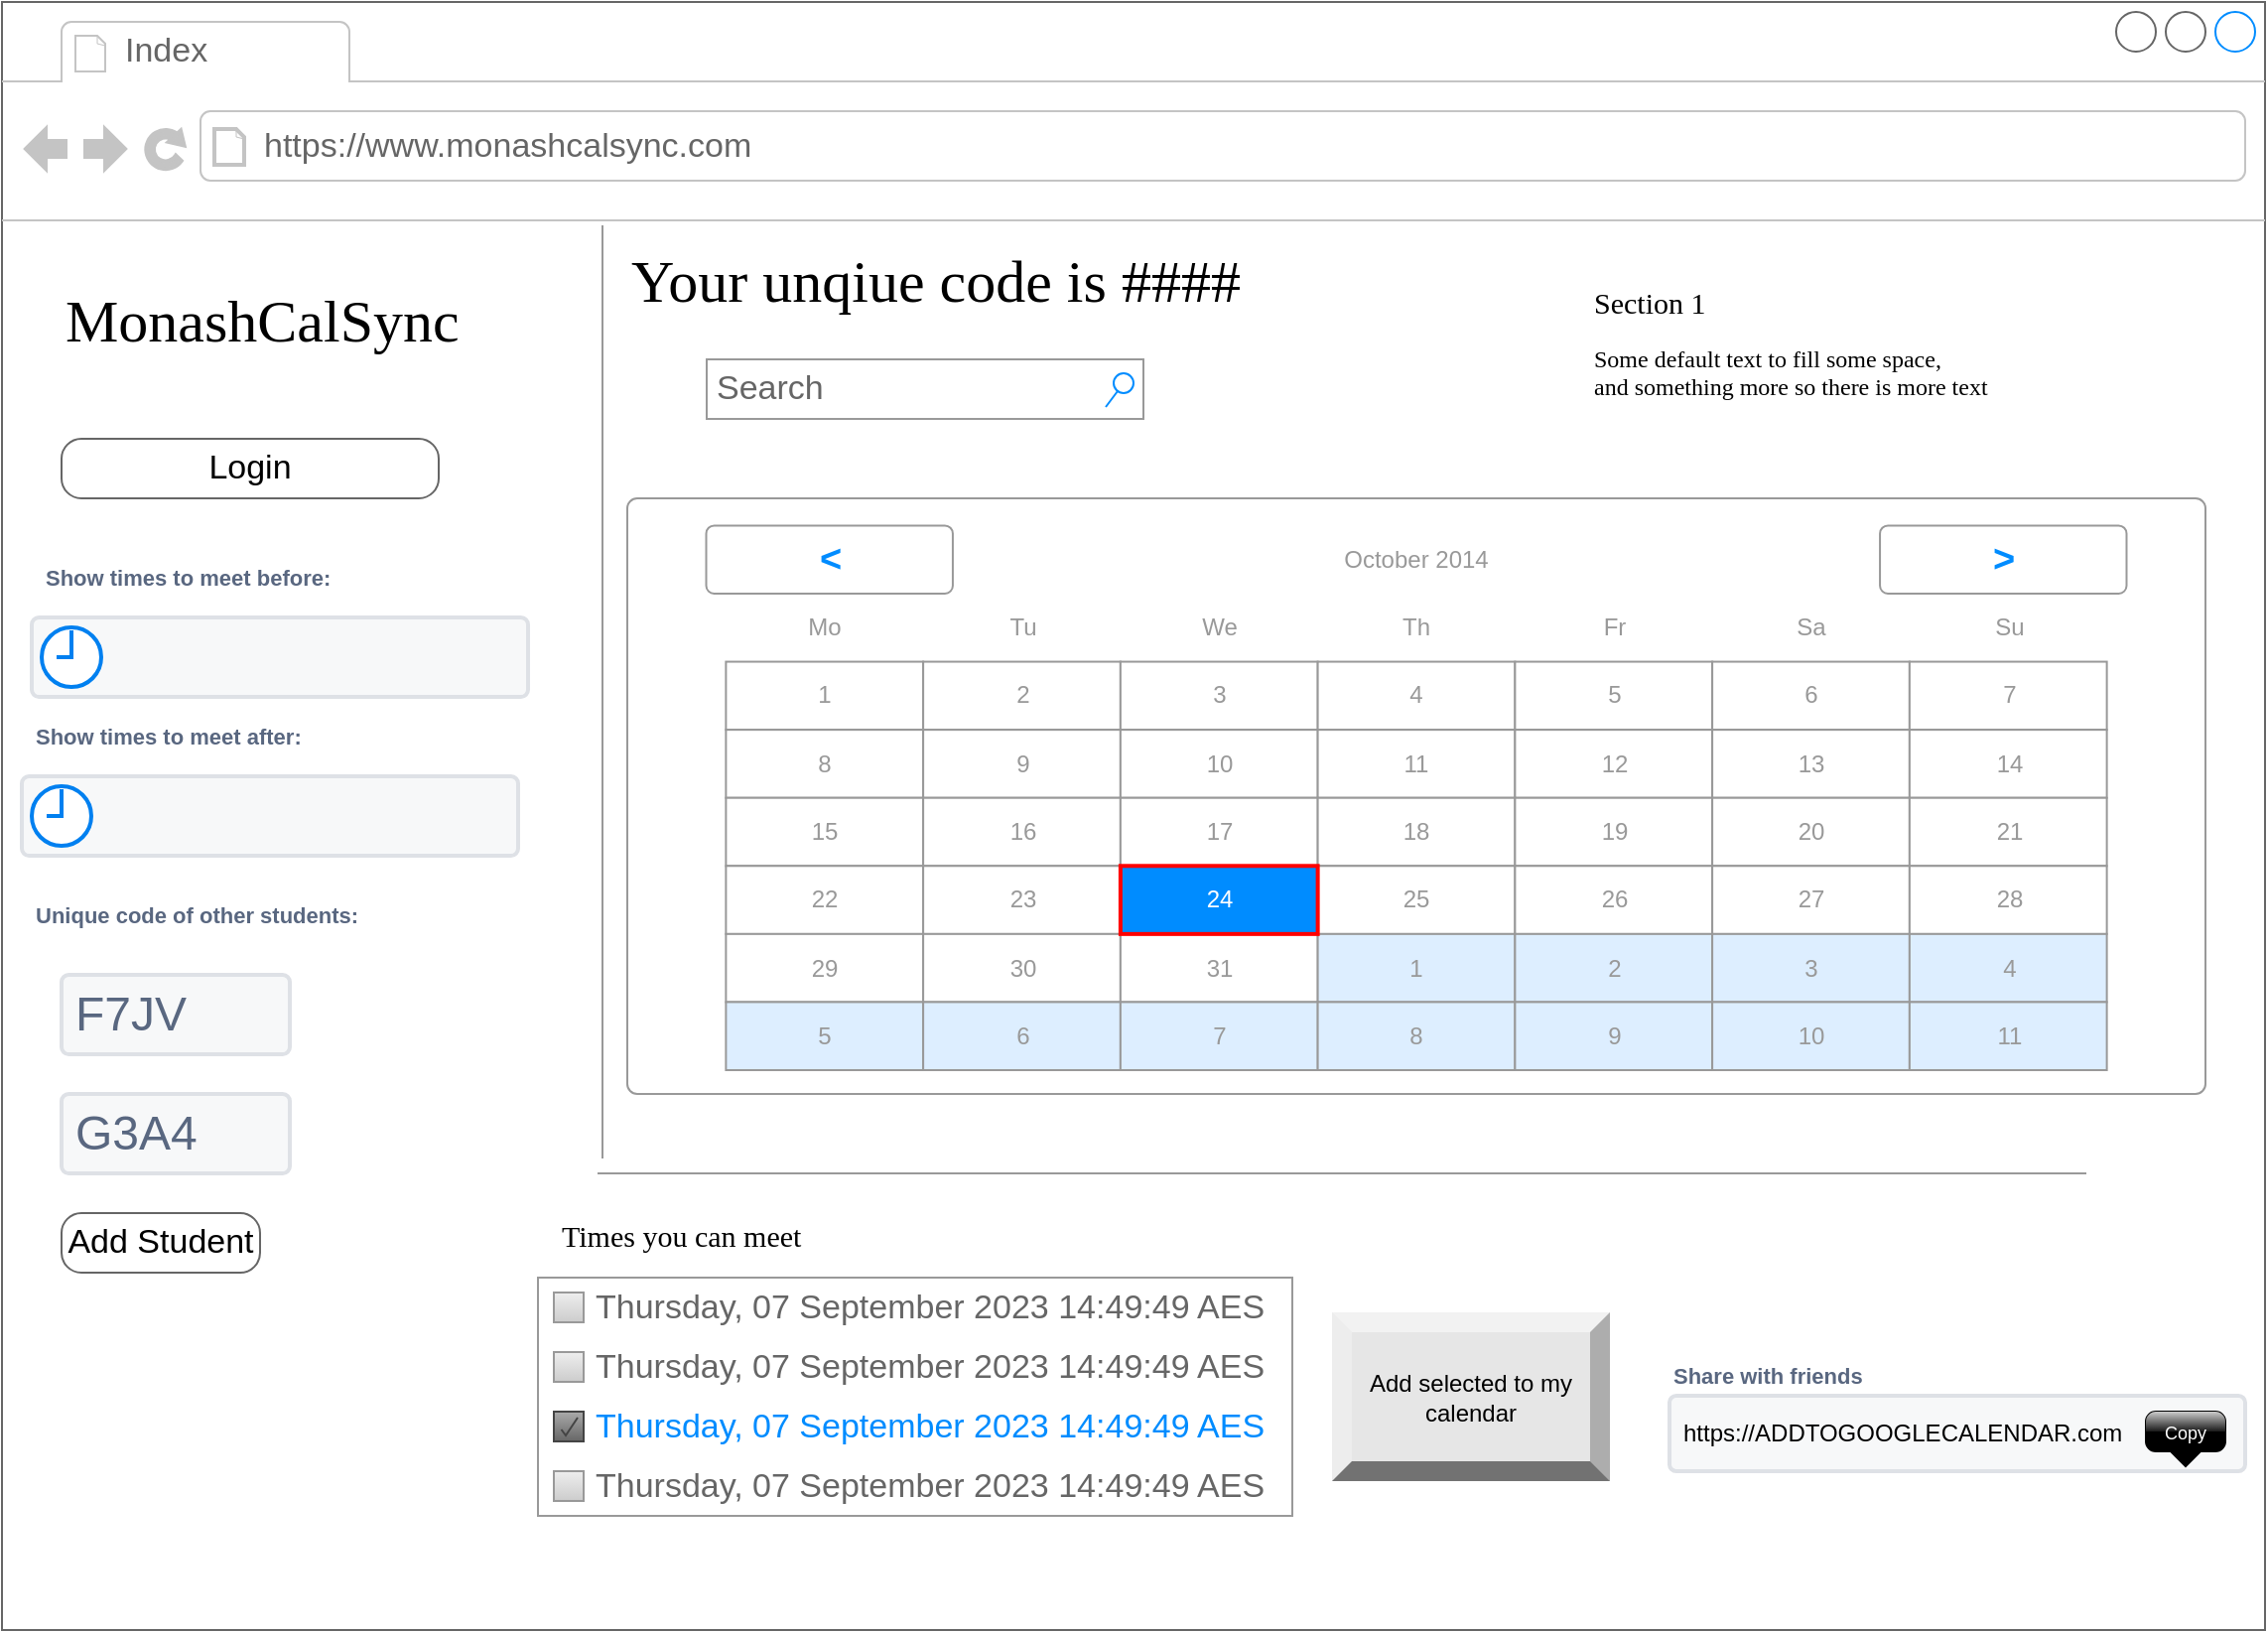 <mxfile version="21.7.2" type="device">
  <diagram name="Page-1" id="2cc2dc42-3aac-f2a9-1cec-7a8b7cbee084">
    <mxGraphModel dx="1468" dy="1035" grid="1" gridSize="10" guides="1" tooltips="1" connect="1" arrows="1" fold="1" page="1" pageScale="1" pageWidth="1100" pageHeight="850" background="#ffffff" math="0" shadow="0">
      <root>
        <mxCell id="0" />
        <mxCell id="1" parent="0" />
        <mxCell id="7026571954dc6520-1" value="" style="strokeWidth=1;shadow=0;dashed=0;align=center;html=1;shape=mxgraph.mockup.containers.browserWindow;rSize=0;strokeColor=#666666;mainText=,;recursiveResize=0;rounded=0;labelBackgroundColor=none;fontFamily=Verdana;fontSize=12" parent="1" vertex="1">
          <mxGeometry y="15" width="1140" height="820" as="geometry" />
        </mxCell>
        <mxCell id="7026571954dc6520-2" value="Index" style="strokeWidth=1;shadow=0;dashed=0;align=center;html=1;shape=mxgraph.mockup.containers.anchor;fontSize=17;fontColor=#666666;align=left;" parent="7026571954dc6520-1" vertex="1">
          <mxGeometry x="60" y="12" width="110" height="26" as="geometry" />
        </mxCell>
        <mxCell id="7026571954dc6520-3" value="https://www.monashcalsync.com" style="strokeWidth=1;shadow=0;dashed=0;align=center;html=1;shape=mxgraph.mockup.containers.anchor;rSize=0;fontSize=17;fontColor=#666666;align=left;" parent="7026571954dc6520-1" vertex="1">
          <mxGeometry x="130" y="60" width="250" height="26" as="geometry" />
        </mxCell>
        <mxCell id="7026571954dc6520-4" value="MonashCalSync" style="text;html=1;points=[];align=left;verticalAlign=top;spacingTop=-4;fontSize=30;fontFamily=Verdana" parent="7026571954dc6520-1" vertex="1">
          <mxGeometry x="30" y="140" width="340" height="50" as="geometry" />
        </mxCell>
        <mxCell id="7026571954dc6520-10" value="Section 1" style="text;html=1;points=[];align=left;verticalAlign=top;spacingTop=-4;fontSize=15;fontFamily=Verdana" parent="7026571954dc6520-1" vertex="1">
          <mxGeometry x="800" y="140" width="170" height="30" as="geometry" />
        </mxCell>
        <mxCell id="7026571954dc6520-11" value="Some default text to fill some space, and&amp;nbsp;&lt;span&gt;something more so there is more text&lt;/span&gt;" style="text;html=1;points=[];align=left;verticalAlign=top;spacingTop=-4;fontSize=12;fontFamily=Verdana;whiteSpace=wrap;" parent="7026571954dc6520-1" vertex="1">
          <mxGeometry x="800" y="170" width="240" height="40" as="geometry" />
        </mxCell>
        <mxCell id="7026571954dc6520-14" value="Search" style="strokeWidth=1;shadow=0;dashed=0;align=center;html=1;shape=mxgraph.mockup.forms.searchBox;strokeColor=#999999;mainText=;strokeColor2=#008cff;fontColor=#666666;fontSize=17;align=left;spacingLeft=3;rounded=0;labelBackgroundColor=none;" parent="7026571954dc6520-1" vertex="1">
          <mxGeometry x="355" y="180" width="220" height="30" as="geometry" />
        </mxCell>
        <mxCell id="7026571954dc6520-18" value="Login" style="strokeWidth=1;shadow=0;dashed=0;align=center;html=1;shape=mxgraph.mockup.buttons.button;strokeColor=#666666;mainText=;buttonStyle=round;fontSize=17;fontStyle=0;fillColor=none;whiteSpace=wrap;rounded=0;labelBackgroundColor=none;" parent="7026571954dc6520-1" vertex="1">
          <mxGeometry x="30" y="220" width="190" height="30" as="geometry" />
        </mxCell>
        <mxCell id="7026571954dc6520-21" value="" style="verticalLabelPosition=bottom;shadow=0;dashed=0;align=center;html=1;verticalAlign=top;strokeWidth=1;shape=mxgraph.mockup.markup.line;strokeColor=#999999;rounded=0;labelBackgroundColor=none;fillColor=#ffffff;fontFamily=Verdana;fontSize=12;fontColor=#000000;" parent="7026571954dc6520-1" vertex="1">
          <mxGeometry x="300" y="580" width="750" height="20" as="geometry" />
        </mxCell>
        <mxCell id="7026571954dc6520-31" value="Times you can meet" style="text;html=1;points=[];align=left;verticalAlign=top;spacingTop=-4;fontSize=15;fontFamily=Verdana" parent="7026571954dc6520-1" vertex="1">
          <mxGeometry x="280" y="610" width="170" height="30" as="geometry" />
        </mxCell>
        <mxCell id="H8qIDflxrQJZFZ6HQlEa-1" value="" style="verticalLabelPosition=bottom;shadow=0;dashed=0;align=center;html=1;verticalAlign=top;strokeWidth=1;shape=mxgraph.mockup.markup.line;strokeColor=#999999;rounded=0;labelBackgroundColor=none;fillColor=#ffffff;fontFamily=Verdana;fontSize=12;fontColor=#000000;rotation=-90;" vertex="1" parent="7026571954dc6520-1">
          <mxGeometry x="67.5" y="337.5" width="470" height="20" as="geometry" />
        </mxCell>
        <mxCell id="H8qIDflxrQJZFZ6HQlEa-3" value="Show times to meet before:" style="fillColor=none;strokeColor=none;html=1;fontSize=11;fontStyle=0;align=left;fontColor=#596780;fontStyle=1;fontSize=11" vertex="1" parent="7026571954dc6520-1">
          <mxGeometry x="20" y="280" width="240" height="20" as="geometry" />
        </mxCell>
        <mxCell id="H8qIDflxrQJZFZ6HQlEa-4" value="" style="rounded=1;arcSize=9;fillColor=#F7F8F9;align=left;spacingLeft=5;strokeColor=#DEE1E6;html=1;strokeWidth=2;fontColor=#596780;fontSize=12" vertex="1" parent="7026571954dc6520-1">
          <mxGeometry x="15" y="310" width="250" height="40" as="geometry" />
        </mxCell>
        <mxCell id="H8qIDflxrQJZFZ6HQlEa-5" value="Your unqiue code is ####" style="text;html=1;points=[];align=left;verticalAlign=top;spacingTop=-4;fontSize=30;fontFamily=Verdana" vertex="1" parent="7026571954dc6520-1">
          <mxGeometry x="315" y="120" width="425" height="50" as="geometry" />
        </mxCell>
        <mxCell id="H8qIDflxrQJZFZ6HQlEa-6" value="" style="strokeWidth=1;shadow=0;dashed=0;align=center;html=1;shape=mxgraph.mockup.forms.rrect;rSize=5;strokeColor=#999999;fillColor=#ffffff;" vertex="1" parent="7026571954dc6520-1">
          <mxGeometry x="315" y="250" width="795" height="300" as="geometry" />
        </mxCell>
        <mxCell id="H8qIDflxrQJZFZ6HQlEa-7" value="October 2014" style="strokeWidth=1;shadow=0;dashed=0;align=center;html=1;shape=mxgraph.mockup.forms.anchor;fontColor=#999999;" vertex="1" parent="H8qIDflxrQJZFZ6HQlEa-6">
          <mxGeometry x="149.062" y="13.714" width="496.875" height="34.286" as="geometry" />
        </mxCell>
        <mxCell id="H8qIDflxrQJZFZ6HQlEa-8" value="&lt;" style="strokeWidth=1;shadow=0;dashed=0;align=center;html=1;shape=mxgraph.mockup.forms.rrect;rSize=4;strokeColor=#999999;fontColor=#008cff;fontSize=19;fontStyle=1;" vertex="1" parent="H8qIDflxrQJZFZ6HQlEa-6">
          <mxGeometry x="39.75" y="13.714" width="124.219" height="34.286" as="geometry" />
        </mxCell>
        <mxCell id="H8qIDflxrQJZFZ6HQlEa-9" value="&gt;" style="strokeWidth=1;shadow=0;dashed=0;align=center;html=1;shape=mxgraph.mockup.forms.rrect;rSize=4;strokeColor=#999999;fontColor=#008cff;fontSize=19;fontStyle=1;" vertex="1" parent="H8qIDflxrQJZFZ6HQlEa-6">
          <mxGeometry x="631.031" y="13.714" width="124.219" height="34.286" as="geometry" />
        </mxCell>
        <mxCell id="H8qIDflxrQJZFZ6HQlEa-10" value="Mo" style="strokeWidth=1;shadow=0;dashed=0;align=center;html=1;shape=mxgraph.mockup.forms.anchor;fontColor=#999999;" vertex="1" parent="H8qIDflxrQJZFZ6HQlEa-6">
          <mxGeometry x="49.688" y="48" width="99.375" height="34.286" as="geometry" />
        </mxCell>
        <mxCell id="H8qIDflxrQJZFZ6HQlEa-11" value="Tu" style="strokeWidth=1;shadow=0;dashed=0;align=center;html=1;shape=mxgraph.mockup.forms.anchor;fontColor=#999999;" vertex="1" parent="H8qIDflxrQJZFZ6HQlEa-6">
          <mxGeometry x="149.062" y="48" width="99.375" height="34.286" as="geometry" />
        </mxCell>
        <mxCell id="H8qIDflxrQJZFZ6HQlEa-12" value="We" style="strokeWidth=1;shadow=0;dashed=0;align=center;html=1;shape=mxgraph.mockup.forms.anchor;fontColor=#999999;" vertex="1" parent="H8qIDflxrQJZFZ6HQlEa-6">
          <mxGeometry x="248.438" y="48" width="99.375" height="34.286" as="geometry" />
        </mxCell>
        <mxCell id="H8qIDflxrQJZFZ6HQlEa-13" value="Th" style="strokeWidth=1;shadow=0;dashed=0;align=center;html=1;shape=mxgraph.mockup.forms.anchor;fontColor=#999999;" vertex="1" parent="H8qIDflxrQJZFZ6HQlEa-6">
          <mxGeometry x="347.812" y="48" width="99.375" height="34.286" as="geometry" />
        </mxCell>
        <mxCell id="H8qIDflxrQJZFZ6HQlEa-14" value="Fr" style="strokeWidth=1;shadow=0;dashed=0;align=center;html=1;shape=mxgraph.mockup.forms.anchor;fontColor=#999999;" vertex="1" parent="H8qIDflxrQJZFZ6HQlEa-6">
          <mxGeometry x="447.188" y="48" width="99.375" height="34.286" as="geometry" />
        </mxCell>
        <mxCell id="H8qIDflxrQJZFZ6HQlEa-15" value="Sa" style="strokeWidth=1;shadow=0;dashed=0;align=center;html=1;shape=mxgraph.mockup.forms.anchor;fontColor=#999999;" vertex="1" parent="H8qIDflxrQJZFZ6HQlEa-6">
          <mxGeometry x="546.562" y="48" width="99.375" height="34.286" as="geometry" />
        </mxCell>
        <mxCell id="H8qIDflxrQJZFZ6HQlEa-16" value="Su" style="strokeWidth=1;shadow=0;dashed=0;align=center;html=1;shape=mxgraph.mockup.forms.anchor;fontColor=#999999;" vertex="1" parent="H8qIDflxrQJZFZ6HQlEa-6">
          <mxGeometry x="645.938" y="48" width="99.375" height="34.286" as="geometry" />
        </mxCell>
        <mxCell id="H8qIDflxrQJZFZ6HQlEa-17" value="1" style="strokeWidth=1;shadow=0;dashed=0;align=center;html=1;shape=mxgraph.mockup.forms.rrect;rSize=0;strokeColor=#999999;fontColor=#999999;" vertex="1" parent="H8qIDflxrQJZFZ6HQlEa-6">
          <mxGeometry x="49.688" y="82.286" width="99.375" height="34.286" as="geometry" />
        </mxCell>
        <mxCell id="H8qIDflxrQJZFZ6HQlEa-18" value="2" style="strokeWidth=1;shadow=0;dashed=0;align=center;html=1;shape=mxgraph.mockup.forms.rrect;rSize=0;strokeColor=#999999;fontColor=#999999;" vertex="1" parent="H8qIDflxrQJZFZ6HQlEa-6">
          <mxGeometry x="149.062" y="82.286" width="99.375" height="34.286" as="geometry" />
        </mxCell>
        <mxCell id="H8qIDflxrQJZFZ6HQlEa-19" value="3" style="strokeWidth=1;shadow=0;dashed=0;align=center;html=1;shape=mxgraph.mockup.forms.rrect;rSize=0;strokeColor=#999999;fontColor=#999999;" vertex="1" parent="H8qIDflxrQJZFZ6HQlEa-6">
          <mxGeometry x="248.438" y="82.286" width="99.375" height="34.286" as="geometry" />
        </mxCell>
        <mxCell id="H8qIDflxrQJZFZ6HQlEa-20" value="4" style="strokeWidth=1;shadow=0;dashed=0;align=center;html=1;shape=mxgraph.mockup.forms.rrect;rSize=0;strokeColor=#999999;fontColor=#999999;" vertex="1" parent="H8qIDflxrQJZFZ6HQlEa-6">
          <mxGeometry x="347.812" y="82.286" width="99.375" height="34.286" as="geometry" />
        </mxCell>
        <mxCell id="H8qIDflxrQJZFZ6HQlEa-21" value="5" style="strokeWidth=1;shadow=0;dashed=0;align=center;html=1;shape=mxgraph.mockup.forms.rrect;rSize=0;strokeColor=#999999;fontColor=#999999;" vertex="1" parent="H8qIDflxrQJZFZ6HQlEa-6">
          <mxGeometry x="447.188" y="82.286" width="99.375" height="34.286" as="geometry" />
        </mxCell>
        <mxCell id="H8qIDflxrQJZFZ6HQlEa-22" value="6" style="strokeWidth=1;shadow=0;dashed=0;align=center;html=1;shape=mxgraph.mockup.forms.rrect;rSize=0;strokeColor=#999999;fontColor=#999999;" vertex="1" parent="H8qIDflxrQJZFZ6HQlEa-6">
          <mxGeometry x="546.562" y="82.286" width="99.375" height="34.286" as="geometry" />
        </mxCell>
        <mxCell id="H8qIDflxrQJZFZ6HQlEa-23" value="7" style="strokeWidth=1;shadow=0;dashed=0;align=center;html=1;shape=mxgraph.mockup.forms.rrect;rSize=0;strokeColor=#999999;fontColor=#999999;" vertex="1" parent="H8qIDflxrQJZFZ6HQlEa-6">
          <mxGeometry x="645.938" y="82.286" width="99.375" height="34.286" as="geometry" />
        </mxCell>
        <mxCell id="H8qIDflxrQJZFZ6HQlEa-24" value="8" style="strokeWidth=1;shadow=0;dashed=0;align=center;html=1;shape=mxgraph.mockup.forms.rrect;rSize=0;strokeColor=#999999;fontColor=#999999;" vertex="1" parent="H8qIDflxrQJZFZ6HQlEa-6">
          <mxGeometry x="49.688" y="116.571" width="99.375" height="34.286" as="geometry" />
        </mxCell>
        <mxCell id="H8qIDflxrQJZFZ6HQlEa-25" value="9" style="strokeWidth=1;shadow=0;dashed=0;align=center;html=1;shape=mxgraph.mockup.forms.rrect;rSize=0;strokeColor=#999999;fontColor=#999999;" vertex="1" parent="H8qIDflxrQJZFZ6HQlEa-6">
          <mxGeometry x="149.062" y="116.571" width="99.375" height="34.286" as="geometry" />
        </mxCell>
        <mxCell id="H8qIDflxrQJZFZ6HQlEa-26" value="10" style="strokeWidth=1;shadow=0;dashed=0;align=center;html=1;shape=mxgraph.mockup.forms.rrect;rSize=0;strokeColor=#999999;fontColor=#999999;" vertex="1" parent="H8qIDflxrQJZFZ6HQlEa-6">
          <mxGeometry x="248.438" y="116.571" width="99.375" height="34.286" as="geometry" />
        </mxCell>
        <mxCell id="H8qIDflxrQJZFZ6HQlEa-27" value="11" style="strokeWidth=1;shadow=0;dashed=0;align=center;html=1;shape=mxgraph.mockup.forms.rrect;rSize=0;strokeColor=#999999;fontColor=#999999;" vertex="1" parent="H8qIDflxrQJZFZ6HQlEa-6">
          <mxGeometry x="347.812" y="116.571" width="99.375" height="34.286" as="geometry" />
        </mxCell>
        <mxCell id="H8qIDflxrQJZFZ6HQlEa-28" value="12" style="strokeWidth=1;shadow=0;dashed=0;align=center;html=1;shape=mxgraph.mockup.forms.rrect;rSize=0;strokeColor=#999999;fontColor=#999999;" vertex="1" parent="H8qIDflxrQJZFZ6HQlEa-6">
          <mxGeometry x="447.188" y="116.571" width="99.375" height="34.286" as="geometry" />
        </mxCell>
        <mxCell id="H8qIDflxrQJZFZ6HQlEa-29" value="13" style="strokeWidth=1;shadow=0;dashed=0;align=center;html=1;shape=mxgraph.mockup.forms.rrect;rSize=0;strokeColor=#999999;fontColor=#999999;" vertex="1" parent="H8qIDflxrQJZFZ6HQlEa-6">
          <mxGeometry x="546.562" y="116.571" width="99.375" height="34.286" as="geometry" />
        </mxCell>
        <mxCell id="H8qIDflxrQJZFZ6HQlEa-30" value="14" style="strokeWidth=1;shadow=0;dashed=0;align=center;html=1;shape=mxgraph.mockup.forms.rrect;rSize=0;strokeColor=#999999;fontColor=#999999;" vertex="1" parent="H8qIDflxrQJZFZ6HQlEa-6">
          <mxGeometry x="645.938" y="116.571" width="99.375" height="34.286" as="geometry" />
        </mxCell>
        <mxCell id="H8qIDflxrQJZFZ6HQlEa-31" value="15" style="strokeWidth=1;shadow=0;dashed=0;align=center;html=1;shape=mxgraph.mockup.forms.rrect;rSize=0;strokeColor=#999999;fontColor=#999999;" vertex="1" parent="H8qIDflxrQJZFZ6HQlEa-6">
          <mxGeometry x="49.688" y="150.857" width="99.375" height="34.286" as="geometry" />
        </mxCell>
        <mxCell id="H8qIDflxrQJZFZ6HQlEa-32" value="16" style="strokeWidth=1;shadow=0;dashed=0;align=center;html=1;shape=mxgraph.mockup.forms.rrect;rSize=0;strokeColor=#999999;fontColor=#999999;" vertex="1" parent="H8qIDflxrQJZFZ6HQlEa-6">
          <mxGeometry x="149.062" y="150.857" width="99.375" height="34.286" as="geometry" />
        </mxCell>
        <mxCell id="H8qIDflxrQJZFZ6HQlEa-33" value="17" style="strokeWidth=1;shadow=0;dashed=0;align=center;html=1;shape=mxgraph.mockup.forms.rrect;rSize=0;strokeColor=#999999;fontColor=#999999;" vertex="1" parent="H8qIDflxrQJZFZ6HQlEa-6">
          <mxGeometry x="248.438" y="150.857" width="99.375" height="34.286" as="geometry" />
        </mxCell>
        <mxCell id="H8qIDflxrQJZFZ6HQlEa-34" value="18" style="strokeWidth=1;shadow=0;dashed=0;align=center;html=1;shape=mxgraph.mockup.forms.rrect;rSize=0;strokeColor=#999999;fontColor=#999999;" vertex="1" parent="H8qIDflxrQJZFZ6HQlEa-6">
          <mxGeometry x="347.812" y="150.857" width="99.375" height="34.286" as="geometry" />
        </mxCell>
        <mxCell id="H8qIDflxrQJZFZ6HQlEa-35" value="19" style="strokeWidth=1;shadow=0;dashed=0;align=center;html=1;shape=mxgraph.mockup.forms.rrect;rSize=0;strokeColor=#999999;fontColor=#999999;" vertex="1" parent="H8qIDflxrQJZFZ6HQlEa-6">
          <mxGeometry x="447.188" y="150.857" width="99.375" height="34.286" as="geometry" />
        </mxCell>
        <mxCell id="H8qIDflxrQJZFZ6HQlEa-36" value="20" style="strokeWidth=1;shadow=0;dashed=0;align=center;html=1;shape=mxgraph.mockup.forms.rrect;rSize=0;strokeColor=#999999;fontColor=#999999;" vertex="1" parent="H8qIDflxrQJZFZ6HQlEa-6">
          <mxGeometry x="546.562" y="150.857" width="99.375" height="34.286" as="geometry" />
        </mxCell>
        <mxCell id="H8qIDflxrQJZFZ6HQlEa-37" value="21" style="strokeWidth=1;shadow=0;dashed=0;align=center;html=1;shape=mxgraph.mockup.forms.rrect;rSize=0;strokeColor=#999999;fontColor=#999999;" vertex="1" parent="H8qIDflxrQJZFZ6HQlEa-6">
          <mxGeometry x="645.938" y="150.857" width="99.375" height="34.286" as="geometry" />
        </mxCell>
        <mxCell id="H8qIDflxrQJZFZ6HQlEa-38" value="22" style="strokeWidth=1;shadow=0;dashed=0;align=center;html=1;shape=mxgraph.mockup.forms.rrect;rSize=0;strokeColor=#999999;fontColor=#999999;" vertex="1" parent="H8qIDflxrQJZFZ6HQlEa-6">
          <mxGeometry x="49.688" y="185.143" width="99.375" height="34.286" as="geometry" />
        </mxCell>
        <mxCell id="H8qIDflxrQJZFZ6HQlEa-39" value="23" style="strokeWidth=1;shadow=0;dashed=0;align=center;html=1;shape=mxgraph.mockup.forms.rrect;rSize=0;strokeColor=#999999;fontColor=#999999;" vertex="1" parent="H8qIDflxrQJZFZ6HQlEa-6">
          <mxGeometry x="149.062" y="185.143" width="99.375" height="34.286" as="geometry" />
        </mxCell>
        <mxCell id="H8qIDflxrQJZFZ6HQlEa-40" value="25" style="strokeWidth=1;shadow=0;dashed=0;align=center;html=1;shape=mxgraph.mockup.forms.rrect;rSize=0;strokeColor=#999999;fontColor=#999999;" vertex="1" parent="H8qIDflxrQJZFZ6HQlEa-6">
          <mxGeometry x="347.812" y="185.143" width="99.375" height="34.286" as="geometry" />
        </mxCell>
        <mxCell id="H8qIDflxrQJZFZ6HQlEa-41" value="26" style="strokeWidth=1;shadow=0;dashed=0;align=center;html=1;shape=mxgraph.mockup.forms.rrect;rSize=0;strokeColor=#999999;fontColor=#999999;" vertex="1" parent="H8qIDflxrQJZFZ6HQlEa-6">
          <mxGeometry x="447.188" y="185.143" width="99.375" height="34.286" as="geometry" />
        </mxCell>
        <mxCell id="H8qIDflxrQJZFZ6HQlEa-42" value="27" style="strokeWidth=1;shadow=0;dashed=0;align=center;html=1;shape=mxgraph.mockup.forms.rrect;rSize=0;strokeColor=#999999;fontColor=#999999;" vertex="1" parent="H8qIDflxrQJZFZ6HQlEa-6">
          <mxGeometry x="546.562" y="185.143" width="99.375" height="34.286" as="geometry" />
        </mxCell>
        <mxCell id="H8qIDflxrQJZFZ6HQlEa-43" value="28" style="strokeWidth=1;shadow=0;dashed=0;align=center;html=1;shape=mxgraph.mockup.forms.rrect;rSize=0;strokeColor=#999999;fontColor=#999999;" vertex="1" parent="H8qIDflxrQJZFZ6HQlEa-6">
          <mxGeometry x="645.938" y="185.143" width="99.375" height="34.286" as="geometry" />
        </mxCell>
        <mxCell id="H8qIDflxrQJZFZ6HQlEa-44" value="29" style="strokeWidth=1;shadow=0;dashed=0;align=center;html=1;shape=mxgraph.mockup.forms.rrect;rSize=0;strokeColor=#999999;fontColor=#999999;" vertex="1" parent="H8qIDflxrQJZFZ6HQlEa-6">
          <mxGeometry x="49.688" y="219.429" width="99.375" height="34.286" as="geometry" />
        </mxCell>
        <mxCell id="H8qIDflxrQJZFZ6HQlEa-45" value="30" style="strokeWidth=1;shadow=0;dashed=0;align=center;html=1;shape=mxgraph.mockup.forms.rrect;rSize=0;strokeColor=#999999;fontColor=#999999;" vertex="1" parent="H8qIDflxrQJZFZ6HQlEa-6">
          <mxGeometry x="149.062" y="219.429" width="99.375" height="34.286" as="geometry" />
        </mxCell>
        <mxCell id="H8qIDflxrQJZFZ6HQlEa-46" value="31" style="strokeWidth=1;shadow=0;dashed=0;align=center;html=1;shape=mxgraph.mockup.forms.rrect;rSize=0;strokeColor=#999999;fontColor=#999999;" vertex="1" parent="H8qIDflxrQJZFZ6HQlEa-6">
          <mxGeometry x="248.438" y="219.429" width="99.375" height="34.286" as="geometry" />
        </mxCell>
        <mxCell id="H8qIDflxrQJZFZ6HQlEa-47" value="1" style="strokeWidth=1;shadow=0;dashed=0;align=center;html=1;shape=mxgraph.mockup.forms.rrect;rSize=0;strokeColor=#999999;fontColor=#999999;fillColor=#ddeeff;" vertex="1" parent="H8qIDflxrQJZFZ6HQlEa-6">
          <mxGeometry x="347.812" y="219.429" width="99.375" height="34.286" as="geometry" />
        </mxCell>
        <mxCell id="H8qIDflxrQJZFZ6HQlEa-48" value="2" style="strokeWidth=1;shadow=0;dashed=0;align=center;html=1;shape=mxgraph.mockup.forms.rrect;rSize=0;strokeColor=#999999;fontColor=#999999;fillColor=#ddeeff;" vertex="1" parent="H8qIDflxrQJZFZ6HQlEa-6">
          <mxGeometry x="447.188" y="219.429" width="99.375" height="34.286" as="geometry" />
        </mxCell>
        <mxCell id="H8qIDflxrQJZFZ6HQlEa-49" value="3" style="strokeWidth=1;shadow=0;dashed=0;align=center;html=1;shape=mxgraph.mockup.forms.rrect;rSize=0;strokeColor=#999999;fontColor=#999999;fillColor=#ddeeff;" vertex="1" parent="H8qIDflxrQJZFZ6HQlEa-6">
          <mxGeometry x="546.562" y="219.429" width="99.375" height="34.286" as="geometry" />
        </mxCell>
        <mxCell id="H8qIDflxrQJZFZ6HQlEa-50" value="4" style="strokeWidth=1;shadow=0;dashed=0;align=center;html=1;shape=mxgraph.mockup.forms.rrect;rSize=0;strokeColor=#999999;fontColor=#999999;fillColor=#ddeeff;" vertex="1" parent="H8qIDflxrQJZFZ6HQlEa-6">
          <mxGeometry x="645.938" y="219.429" width="99.375" height="34.286" as="geometry" />
        </mxCell>
        <mxCell id="H8qIDflxrQJZFZ6HQlEa-51" value="5" style="strokeWidth=1;shadow=0;dashed=0;align=center;html=1;shape=mxgraph.mockup.forms.rrect;rSize=0;strokeColor=#999999;fontColor=#999999;fillColor=#ddeeff;" vertex="1" parent="H8qIDflxrQJZFZ6HQlEa-6">
          <mxGeometry x="49.688" y="253.714" width="99.375" height="34.286" as="geometry" />
        </mxCell>
        <mxCell id="H8qIDflxrQJZFZ6HQlEa-52" value="6" style="strokeWidth=1;shadow=0;dashed=0;align=center;html=1;shape=mxgraph.mockup.forms.rrect;rSize=0;strokeColor=#999999;fontColor=#999999;fillColor=#ddeeff;" vertex="1" parent="H8qIDflxrQJZFZ6HQlEa-6">
          <mxGeometry x="149.062" y="253.714" width="99.375" height="34.286" as="geometry" />
        </mxCell>
        <mxCell id="H8qIDflxrQJZFZ6HQlEa-53" value="7" style="strokeWidth=1;shadow=0;dashed=0;align=center;html=1;shape=mxgraph.mockup.forms.rrect;rSize=0;strokeColor=#999999;fontColor=#999999;fillColor=#ddeeff;" vertex="1" parent="H8qIDflxrQJZFZ6HQlEa-6">
          <mxGeometry x="248.438" y="253.714" width="99.375" height="34.286" as="geometry" />
        </mxCell>
        <mxCell id="H8qIDflxrQJZFZ6HQlEa-54" value="8" style="strokeWidth=1;shadow=0;dashed=0;align=center;html=1;shape=mxgraph.mockup.forms.rrect;rSize=0;strokeColor=#999999;fontColor=#999999;fillColor=#ddeeff;" vertex="1" parent="H8qIDflxrQJZFZ6HQlEa-6">
          <mxGeometry x="347.812" y="253.714" width="99.375" height="34.286" as="geometry" />
        </mxCell>
        <mxCell id="H8qIDflxrQJZFZ6HQlEa-55" value="9" style="strokeWidth=1;shadow=0;dashed=0;align=center;html=1;shape=mxgraph.mockup.forms.rrect;rSize=0;strokeColor=#999999;fontColor=#999999;fillColor=#ddeeff;" vertex="1" parent="H8qIDflxrQJZFZ6HQlEa-6">
          <mxGeometry x="447.188" y="253.714" width="99.375" height="34.286" as="geometry" />
        </mxCell>
        <mxCell id="H8qIDflxrQJZFZ6HQlEa-56" value="10" style="strokeWidth=1;shadow=0;dashed=0;align=center;html=1;shape=mxgraph.mockup.forms.rrect;rSize=0;strokeColor=#999999;fontColor=#999999;fillColor=#ddeeff;" vertex="1" parent="H8qIDflxrQJZFZ6HQlEa-6">
          <mxGeometry x="546.562" y="253.714" width="99.375" height="34.286" as="geometry" />
        </mxCell>
        <mxCell id="H8qIDflxrQJZFZ6HQlEa-57" value="11" style="strokeWidth=1;shadow=0;dashed=0;align=center;html=1;shape=mxgraph.mockup.forms.rrect;rSize=0;strokeColor=#999999;fontColor=#999999;fillColor=#ddeeff;" vertex="1" parent="H8qIDflxrQJZFZ6HQlEa-6">
          <mxGeometry x="645.938" y="253.714" width="99.375" height="34.286" as="geometry" />
        </mxCell>
        <mxCell id="H8qIDflxrQJZFZ6HQlEa-58" value="24" style="strokeWidth=1;shadow=0;dashed=0;align=center;html=1;shape=mxgraph.mockup.forms.rrect;rSize=0;strokeColor=#ff0000;fontColor=#ffffff;strokeWidth=2;fillColor=#008cff;" vertex="1" parent="H8qIDflxrQJZFZ6HQlEa-6">
          <mxGeometry x="248.438" y="185.143" width="99.375" height="34.286" as="geometry" />
        </mxCell>
        <mxCell id="H8qIDflxrQJZFZ6HQlEa-59" value="Show times to meet after:" style="fillColor=none;strokeColor=none;html=1;fontSize=11;fontStyle=0;align=left;fontColor=#596780;fontStyle=1;fontSize=11" vertex="1" parent="7026571954dc6520-1">
          <mxGeometry x="15" y="360" width="240" height="20" as="geometry" />
        </mxCell>
        <mxCell id="H8qIDflxrQJZFZ6HQlEa-60" value="" style="rounded=1;arcSize=9;fillColor=#F7F8F9;align=left;spacingLeft=5;strokeColor=#DEE1E6;html=1;strokeWidth=2;fontColor=#596780;fontSize=12" vertex="1" parent="7026571954dc6520-1">
          <mxGeometry x="10" y="390" width="250" height="40" as="geometry" />
        </mxCell>
        <mxCell id="H8qIDflxrQJZFZ6HQlEa-61" value="" style="html=1;verticalLabelPosition=bottom;align=center;labelBackgroundColor=#ffffff;verticalAlign=top;strokeWidth=2;strokeColor=#0080F0;shadow=0;dashed=0;shape=mxgraph.ios7.icons.clock;" vertex="1" parent="7026571954dc6520-1">
          <mxGeometry x="20" y="315" width="30" height="30" as="geometry" />
        </mxCell>
        <mxCell id="H8qIDflxrQJZFZ6HQlEa-62" value="" style="html=1;verticalLabelPosition=bottom;align=center;labelBackgroundColor=#ffffff;verticalAlign=top;strokeWidth=2;strokeColor=#0080F0;shadow=0;dashed=0;shape=mxgraph.ios7.icons.clock;" vertex="1" parent="7026571954dc6520-1">
          <mxGeometry x="15" y="395" width="30" height="30" as="geometry" />
        </mxCell>
        <mxCell id="H8qIDflxrQJZFZ6HQlEa-64" value="&lt;font style=&quot;font-size: 24px;&quot;&gt;F7JV&lt;/font&gt;" style="rounded=1;arcSize=9;fillColor=#F7F8F9;align=left;spacingLeft=5;strokeColor=#DEE1E6;html=1;strokeWidth=2;fontColor=#596780;fontSize=12" vertex="1" parent="7026571954dc6520-1">
          <mxGeometry x="30" y="490" width="115" height="40" as="geometry" />
        </mxCell>
        <mxCell id="H8qIDflxrQJZFZ6HQlEa-65" value="Unique code of other students:" style="fillColor=none;strokeColor=none;html=1;fontSize=11;fontStyle=0;align=left;fontColor=#596780;fontStyle=1;fontSize=11" vertex="1" parent="7026571954dc6520-1">
          <mxGeometry x="15" y="450" width="240" height="20" as="geometry" />
        </mxCell>
        <mxCell id="H8qIDflxrQJZFZ6HQlEa-142" value="&lt;span style=&quot;font-size: 24px;&quot;&gt;G3A4&lt;/span&gt;" style="rounded=1;arcSize=9;fillColor=#F7F8F9;align=left;spacingLeft=5;strokeColor=#DEE1E6;html=1;strokeWidth=2;fontColor=#596780;fontSize=12" vertex="1" parent="7026571954dc6520-1">
          <mxGeometry x="30" y="550" width="115" height="40" as="geometry" />
        </mxCell>
        <mxCell id="H8qIDflxrQJZFZ6HQlEa-143" value="Add Student" style="strokeWidth=1;shadow=0;dashed=0;align=center;html=1;shape=mxgraph.mockup.buttons.button;strokeColor=#666666;mainText=;buttonStyle=round;fontSize=17;fontStyle=0;fillColor=none;whiteSpace=wrap;rounded=0;labelBackgroundColor=none;" vertex="1" parent="7026571954dc6520-1">
          <mxGeometry x="30" y="610" width="100" height="30" as="geometry" />
        </mxCell>
        <mxCell id="H8qIDflxrQJZFZ6HQlEa-147" value="" style="shape=image;html=1;verticalAlign=top;verticalLabelPosition=bottom;labelBackgroundColor=#ffffff;imageAspect=0;aspect=fixed;image=https://cdn0.iconfinder.com/data/icons/ie_ICandies/64/button_45.png" vertex="1" parent="7026571954dc6520-1">
          <mxGeometry x="30" y="670.5" width="64" height="64" as="geometry" />
        </mxCell>
        <mxCell id="H8qIDflxrQJZFZ6HQlEa-152" value="Add selected to my calendar" style="labelPosition=center;verticalLabelPosition=middle;align=center;html=1;shape=mxgraph.basic.shaded_button;dx=10;fillColor=#E6E6E6;strokeColor=none;whiteSpace=wrap;" vertex="1" parent="7026571954dc6520-1">
          <mxGeometry x="670" y="660" width="140" height="85" as="geometry" />
        </mxCell>
        <mxCell id="H8qIDflxrQJZFZ6HQlEa-180" value="" style="strokeWidth=1;shadow=0;dashed=0;align=center;html=1;shape=mxgraph.mockup.forms.rrect;rSize=0;strokeColor=#999999;fillColor=#ffffff;recursiveResize=0;" vertex="1" parent="7026571954dc6520-1">
          <mxGeometry x="270" y="642.5" width="380" height="120" as="geometry" />
        </mxCell>
        <mxCell id="H8qIDflxrQJZFZ6HQlEa-181" value="Thursday, 07 September 2023 14:49:49 AES" style="strokeWidth=1;shadow=0;dashed=0;align=center;html=1;shape=mxgraph.mockup.forms.rrect;rSize=0;fillColor=#eeeeee;strokeColor=#999999;gradientColor=#cccccc;align=left;spacingLeft=4;fontSize=17;fontColor=#666666;labelPosition=right;" vertex="1" parent="H8qIDflxrQJZFZ6HQlEa-180">
          <mxGeometry x="8" y="7.5" width="15" height="15" as="geometry" />
        </mxCell>
        <mxCell id="H8qIDflxrQJZFZ6HQlEa-182" value="Thursday, 07 September 2023 14:49:49 AES" style="strokeWidth=1;shadow=0;dashed=0;align=center;html=1;shape=mxgraph.mockup.forms.rrect;rSize=0;fillColor=#eeeeee;strokeColor=#999999;gradientColor=#cccccc;align=left;spacingLeft=4;fontSize=17;fontColor=#666666;labelPosition=right;" vertex="1" parent="H8qIDflxrQJZFZ6HQlEa-180">
          <mxGeometry x="8" y="37.5" width="15" height="15" as="geometry" />
        </mxCell>
        <mxCell id="H8qIDflxrQJZFZ6HQlEa-183" value="Thursday, 07 September 2023 14:49:49 AES" style="strokeWidth=1;shadow=0;dashed=0;align=center;html=1;shape=mxgraph.mockup.forms.checkbox;rSize=0;resizable=0;fillColor=#aaaaaa;strokeColor=#444444;gradientColor=#666666;align=left;spacingLeft=4;fontSize=17;fontColor=#008cff;labelPosition=right;" vertex="1" parent="H8qIDflxrQJZFZ6HQlEa-180">
          <mxGeometry x="8" y="67.5" width="15" height="15" as="geometry" />
        </mxCell>
        <mxCell id="H8qIDflxrQJZFZ6HQlEa-184" value="Thursday, 07 September 2023 14:49:49 AES" style="strokeWidth=1;shadow=0;dashed=0;align=center;html=1;shape=mxgraph.mockup.forms.rrect;rSize=0;fillColor=#eeeeee;strokeColor=#999999;gradientColor=#cccccc;align=left;spacingLeft=4;fontSize=17;fontColor=#666666;labelPosition=right;" vertex="1" parent="H8qIDflxrQJZFZ6HQlEa-180">
          <mxGeometry x="8" y="97.5" width="15" height="15" as="geometry" />
        </mxCell>
        <mxCell id="H8qIDflxrQJZFZ6HQlEa-185" value="Share with friends" style="fillColor=none;strokeColor=none;html=1;fontSize=11;fontStyle=0;align=left;fontColor=#596780;fontStyle=1;fontSize=11" vertex="1" parent="7026571954dc6520-1">
          <mxGeometry x="840" y="682" width="240" height="20" as="geometry" />
        </mxCell>
        <mxCell id="H8qIDflxrQJZFZ6HQlEa-186" value="https://ADDTOGOOGLECALENDAR.com" style="rounded=1;arcSize=9;fillColor=#F7F8F9;align=left;spacingLeft=5;strokeColor=#DEE1E6;html=1;strokeWidth=2;fontSize=12" vertex="1" parent="7026571954dc6520-1">
          <mxGeometry x="840" y="702" width="290" height="38" as="geometry" />
        </mxCell>
        <mxCell id="H8qIDflxrQJZFZ6HQlEa-187" value="Copy" style="strokeWidth=1;html=1;shadow=0;dashed=0;shape=mxgraph.ios.iCopy;fillColor=#000000;buttonText=;fontColor=#ffffff;spacingBottom=6;fontSize=9;fillColor2=#000000;fillColor3=#ffffff;align=center;sketch=0;whiteSpace=wrap;" vertex="1" parent="7026571954dc6520-1">
          <mxGeometry x="1080" y="710" width="40" height="27.5" as="geometry" />
        </mxCell>
      </root>
    </mxGraphModel>
  </diagram>
</mxfile>
